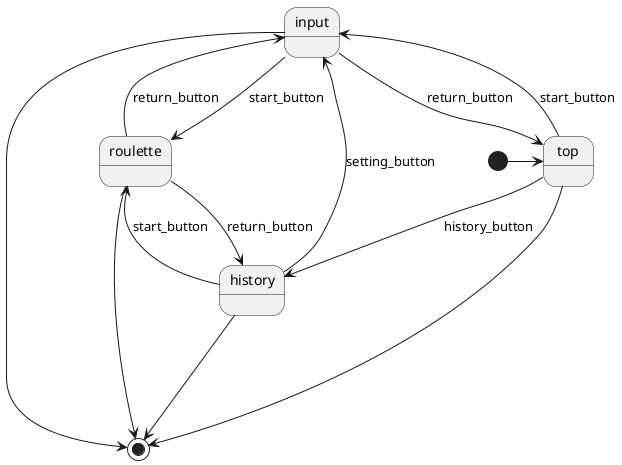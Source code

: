 @startuml
[*] -> top
top --> input : start_button
top --> history : history_button

input --> top : return_button
input --> roulette : start_button
input <-- roulette : return_button

roulette --> history : return_button
input <-- history : setting_button
roulette <-- history : start_button

top ---> [*]
input ---> [*]
history ---> [*]
roulette ---> [*]

@enduml